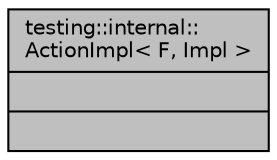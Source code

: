 digraph "testing::internal::ActionImpl&lt; F, Impl &gt;"
{
 // INTERACTIVE_SVG=YES
 // LATEX_PDF_SIZE
  edge [fontname="Helvetica",fontsize="10",labelfontname="Helvetica",labelfontsize="10"];
  node [fontname="Helvetica",fontsize="10",shape=record];
  Node1 [label="{testing::internal::\lActionImpl\< F, Impl \>\n||}",height=0.2,width=0.4,color="black", fillcolor="grey75", style="filled", fontcolor="black",tooltip=" "];
}
